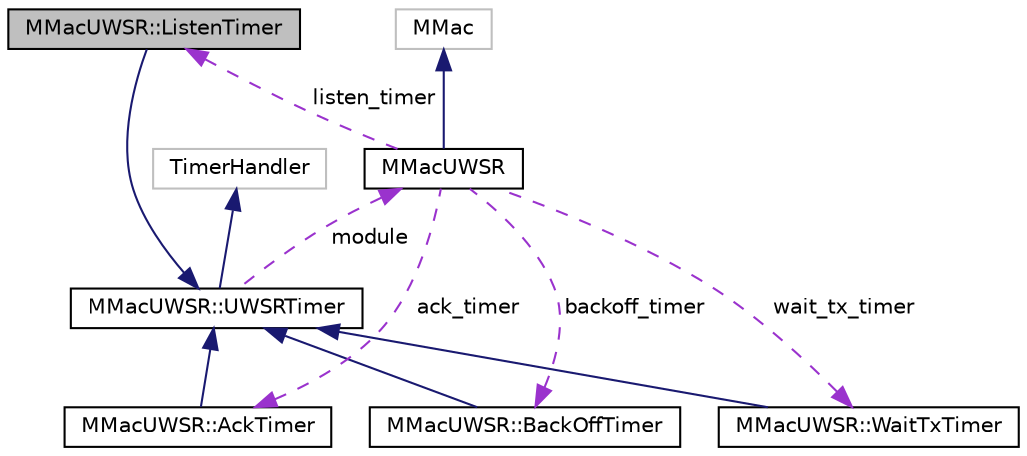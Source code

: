 digraph "MMacUWSR::ListenTimer"
{
 // LATEX_PDF_SIZE
  edge [fontname="Helvetica",fontsize="10",labelfontname="Helvetica",labelfontsize="10"];
  node [fontname="Helvetica",fontsize="10",shape=record];
  Node1 [label="MMacUWSR::ListenTimer",height=0.2,width=0.4,color="black", fillcolor="grey75", style="filled", fontcolor="black",tooltip="Base class of ListenTimer, which is a derived class of UWSRTimer."];
  Node2 -> Node1 [dir="back",color="midnightblue",fontsize="10",style="solid",fontname="Helvetica"];
  Node2 [label="MMacUWSR::UWSRTimer",height=0.2,width=0.4,color="black", fillcolor="white", style="filled",URL="$classMMacUWSR_1_1UWSRTimer.html",tooltip="Base class of all the timer used in this protocol."];
  Node3 -> Node2 [dir="back",color="midnightblue",fontsize="10",style="solid",fontname="Helvetica"];
  Node3 [label="TimerHandler",height=0.2,width=0.4,color="grey75", fillcolor="white", style="filled",tooltip=" "];
  Node4 -> Node2 [dir="back",color="darkorchid3",fontsize="10",style="dashed",label=" module" ,fontname="Helvetica"];
  Node4 [label="MMacUWSR",height=0.2,width=0.4,color="black", fillcolor="white", style="filled",URL="$classMMacUWSR.html",tooltip="This is the base class of MMacUWSR protocol, which is a derived class of MMac."];
  Node5 -> Node4 [dir="back",color="midnightblue",fontsize="10",style="solid",fontname="Helvetica"];
  Node5 [label="MMac",height=0.2,width=0.4,color="grey75", fillcolor="white", style="filled",tooltip=" "];
  Node6 -> Node4 [dir="back",color="darkorchid3",fontsize="10",style="dashed",label=" backoff_timer" ,fontname="Helvetica"];
  Node6 [label="MMacUWSR::BackOffTimer",height=0.2,width=0.4,color="black", fillcolor="white", style="filled",URL="$classMMacUWSR_1_1BackOffTimer.html",tooltip="Base class of BackoffTimer."];
  Node2 -> Node6 [dir="back",color="midnightblue",fontsize="10",style="solid",fontname="Helvetica"];
  Node7 -> Node4 [dir="back",color="darkorchid3",fontsize="10",style="dashed",label=" ack_timer" ,fontname="Helvetica"];
  Node7 [label="MMacUWSR::AckTimer",height=0.2,width=0.4,color="black", fillcolor="white", style="filled",URL="$classMMacUWSR_1_1AckTimer.html",tooltip="Base class of AckTimer, which is a derived class of UWSRTimer."];
  Node2 -> Node7 [dir="back",color="midnightblue",fontsize="10",style="solid",fontname="Helvetica"];
  Node8 -> Node4 [dir="back",color="darkorchid3",fontsize="10",style="dashed",label=" wait_tx_timer" ,fontname="Helvetica"];
  Node8 [label="MMacUWSR::WaitTxTimer",height=0.2,width=0.4,color="black", fillcolor="white", style="filled",URL="$classMMacUWSR_1_1WaitTxTimer.html",tooltip="Base class of WaitTxTimer, which is a derived class of UWSRTimer."];
  Node2 -> Node8 [dir="back",color="midnightblue",fontsize="10",style="solid",fontname="Helvetica"];
  Node1 -> Node4 [dir="back",color="darkorchid3",fontsize="10",style="dashed",label=" listen_timer" ,fontname="Helvetica"];
}
